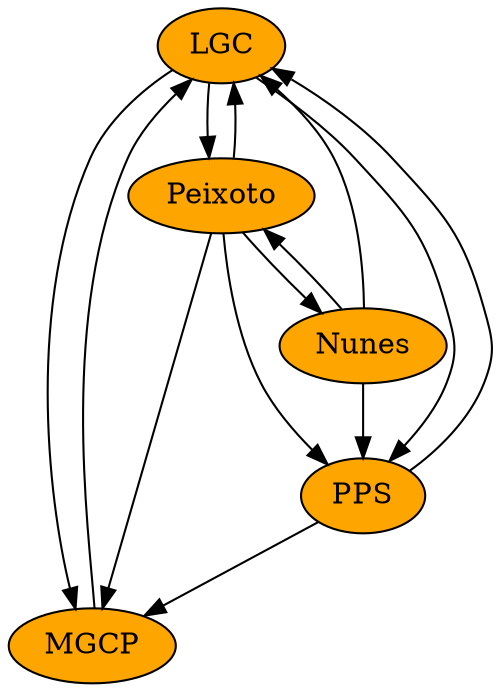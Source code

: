 digraph G {
LGC -> MGCP [ label="" ];
LGC -> PPS [ label="" ];
LGC -> Peixoto [ label="" ];
MGCP -> LGC [ label="" ];
Nunes -> LGC [ label="" ];
Nunes -> PPS [ label="" ];
Nunes -> Peixoto [ label="" ];
PPS -> LGC [ label="" ];
PPS -> MGCP [ label="" ];
Peixoto -> LGC [ label="" ];
Peixoto -> MGCP [ label="" ];
Peixoto -> Nunes [ label="" ];
Peixoto -> PPS [ label="" ];
PPS [style=filled, fillcolor=orange];
MGCP [style=filled, fillcolor=orange];
LGC  [style=filled, fillcolor=orange];
Peixoto [style=filled, fillcolor=orange];
Nunes [style=filled, fillcolor=orange];
}

